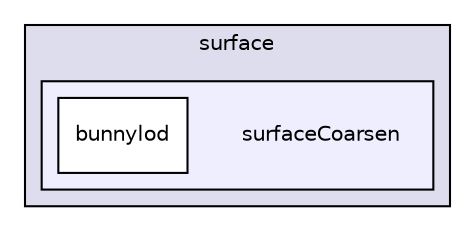digraph "applications/utilities/surface/surfaceCoarsen" {
  bgcolor=transparent;
  compound=true
  node [ fontsize="10", fontname="Helvetica"];
  edge [ labelfontsize="10", labelfontname="Helvetica"];
  subgraph clusterdir_f17de662d5fa06afbf0442aecb6ca0a0 {
    graph [ bgcolor="#ddddee", pencolor="black", label="surface" fontname="Helvetica", fontsize="10", URL="dir_f17de662d5fa06afbf0442aecb6ca0a0.html"]
  subgraph clusterdir_1e29625a423bda95b0857c06358e6e7c {
    graph [ bgcolor="#eeeeff", pencolor="black", label="" URL="dir_1e29625a423bda95b0857c06358e6e7c.html"];
    dir_1e29625a423bda95b0857c06358e6e7c [shape=plaintext label="surfaceCoarsen"];
    dir_5cbaf3f79d59f85c72f6b0c2fa876d20 [shape=box label="bunnylod" color="black" fillcolor="white" style="filled" URL="dir_5cbaf3f79d59f85c72f6b0c2fa876d20.html"];
  }
  }
}
